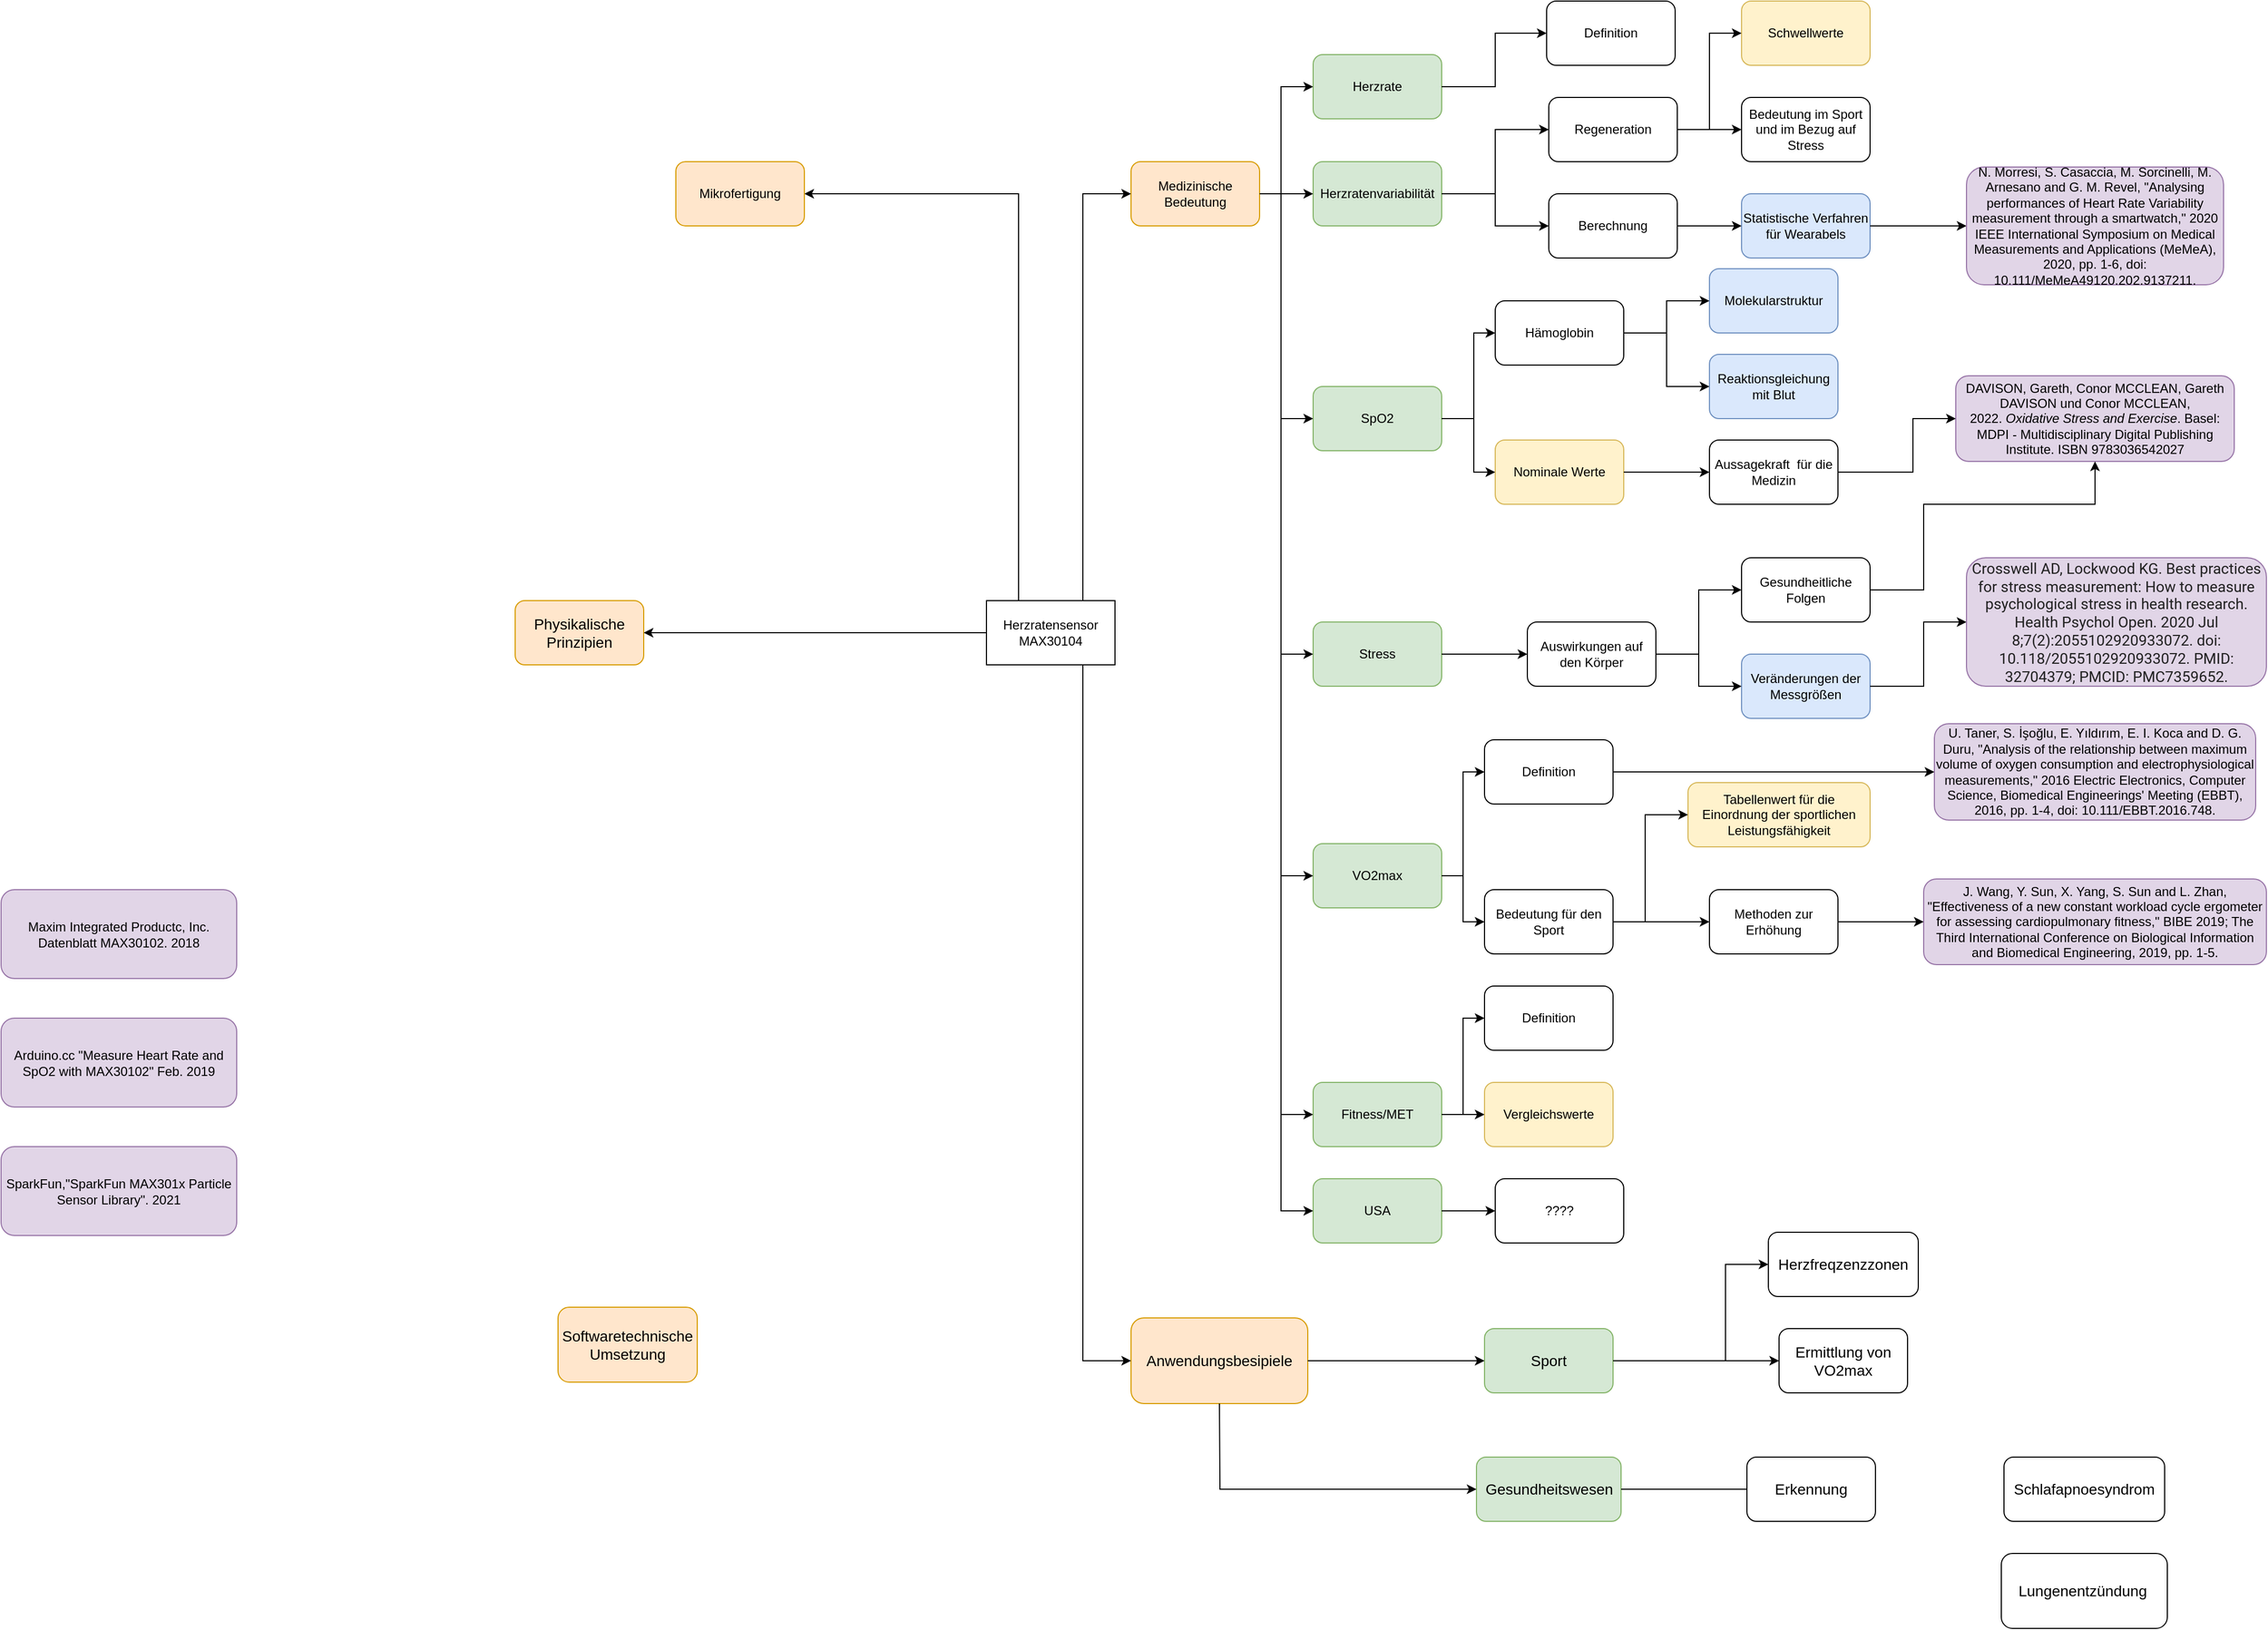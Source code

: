 <mxfile version="20.6.0" type="github">
  <diagram id="Ox3X5c6o4E4mUoxkDMP3" name="Seite-1">
    <mxGraphModel dx="1670" dy="1049" grid="1" gridSize="10" guides="1" tooltips="1" connect="1" arrows="1" fold="1" page="1" pageScale="1" pageWidth="3300" pageHeight="2339" math="0" shadow="0">
      <root>
        <mxCell id="0" />
        <mxCell id="1" parent="0" />
        <mxCell id="-sYWdjPN1BsK5IJ5CKsn-82" style="edgeStyle=orthogonalEdgeStyle;rounded=0;orthogonalLoop=1;jettySize=auto;html=1;exitX=0.25;exitY=0;exitDx=0;exitDy=0;entryX=1;entryY=0.5;entryDx=0;entryDy=0;fontSize=14;fontColor=#000000;" edge="1" parent="1" source="-sYWdjPN1BsK5IJ5CKsn-1" target="-sYWdjPN1BsK5IJ5CKsn-3">
          <mxGeometry relative="1" as="geometry" />
        </mxCell>
        <mxCell id="-sYWdjPN1BsK5IJ5CKsn-1" value="Herzratensensor&lt;br&gt;MAX30104" style="rounded=0;whiteSpace=wrap;html=1;" vertex="1" parent="1">
          <mxGeometry x="2070" y="640" width="120" height="60" as="geometry" />
        </mxCell>
        <mxCell id="-sYWdjPN1BsK5IJ5CKsn-2" value="Medizinische Bedeutung" style="rounded=1&#xa;;whiteSpace=wrap;html=1;fillColor=#ffe6cc;strokeColor=#d79b00;" vertex="1" parent="1">
          <mxGeometry x="2205" y="230" width="120" height="60" as="geometry" />
        </mxCell>
        <mxCell id="-sYWdjPN1BsK5IJ5CKsn-3" value="Mikrofertigung" style="rounded=1;whiteSpace=wrap;html=1;fillColor=#ffe6cc;strokeColor=#d79b00;" vertex="1" parent="1">
          <mxGeometry x="1780" y="230" width="120" height="60" as="geometry" />
        </mxCell>
        <mxCell id="-sYWdjPN1BsK5IJ5CKsn-5" value="" style="endArrow=classic;html=1;rounded=0;exitX=0.75;exitY=0;exitDx=0;exitDy=0;entryX=0;entryY=0.5;entryDx=0;entryDy=0;" edge="1" parent="1" source="-sYWdjPN1BsK5IJ5CKsn-1" target="-sYWdjPN1BsK5IJ5CKsn-2">
          <mxGeometry width="50" height="50" relative="1" as="geometry">
            <mxPoint x="2135" y="460" as="sourcePoint" />
            <mxPoint x="2185" y="410" as="targetPoint" />
            <Array as="points">
              <mxPoint x="2160" y="260" />
            </Array>
          </mxGeometry>
        </mxCell>
        <mxCell id="-sYWdjPN1BsK5IJ5CKsn-6" value="Herzrate" style="rounded=1;whiteSpace=wrap;html=1;fillColor=#d5e8d4;strokeColor=#82b366;" vertex="1" parent="1">
          <mxGeometry x="2375" y="130" width="120" height="60" as="geometry" />
        </mxCell>
        <mxCell id="-sYWdjPN1BsK5IJ5CKsn-7" value="Herzratenvariabilität" style="rounded=1;whiteSpace=wrap;html=1;fillColor=#d5e8d4;strokeColor=#82b366;" vertex="1" parent="1">
          <mxGeometry x="2375" y="230" width="120" height="60" as="geometry" />
        </mxCell>
        <mxCell id="-sYWdjPN1BsK5IJ5CKsn-8" value="SpO2" style="rounded=1;whiteSpace=wrap;html=1;fillColor=#d5e8d4;strokeColor=#82b366;" vertex="1" parent="1">
          <mxGeometry x="2375" y="440" width="120" height="60" as="geometry" />
        </mxCell>
        <mxCell id="-sYWdjPN1BsK5IJ5CKsn-9" value="Stress" style="rounded=1;whiteSpace=wrap;html=1;fillColor=#d5e8d4;strokeColor=#82b366;" vertex="1" parent="1">
          <mxGeometry x="2375" y="660" width="120" height="60" as="geometry" />
        </mxCell>
        <mxCell id="-sYWdjPN1BsK5IJ5CKsn-10" value="VO2max" style="rounded=1;whiteSpace=wrap;html=1;fillColor=#d5e8d4;strokeColor=#82b366;" vertex="1" parent="1">
          <mxGeometry x="2375" y="867" width="120" height="60" as="geometry" />
        </mxCell>
        <mxCell id="-sYWdjPN1BsK5IJ5CKsn-11" value="Fitness/MET" style="rounded=1;whiteSpace=wrap;html=1;fillColor=#d5e8d4;strokeColor=#82b366;" vertex="1" parent="1">
          <mxGeometry x="2375" y="1090" width="120" height="60" as="geometry" />
        </mxCell>
        <mxCell id="-sYWdjPN1BsK5IJ5CKsn-12" value="USA" style="rounded=1;whiteSpace=wrap;html=1;fillColor=#d5e8d4;strokeColor=#82b366;" vertex="1" parent="1">
          <mxGeometry x="2375" y="1180" width="120" height="60" as="geometry" />
        </mxCell>
        <mxCell id="-sYWdjPN1BsK5IJ5CKsn-13" value="Regeneration" style="rounded=1;whiteSpace=wrap;html=1;" vertex="1" parent="1">
          <mxGeometry x="2595" y="170" width="120" height="60" as="geometry" />
        </mxCell>
        <mxCell id="-sYWdjPN1BsK5IJ5CKsn-14" value="Berechnung" style="rounded=1;whiteSpace=wrap;html=1;" vertex="1" parent="1">
          <mxGeometry x="2595" y="260" width="120" height="60" as="geometry" />
        </mxCell>
        <mxCell id="-sYWdjPN1BsK5IJ5CKsn-15" value="Definition" style="rounded=1;whiteSpace=wrap;html=1;" vertex="1" parent="1">
          <mxGeometry x="2593" y="80" width="120" height="60" as="geometry" />
        </mxCell>
        <mxCell id="-sYWdjPN1BsK5IJ5CKsn-16" value="" style="endArrow=classic;html=1;rounded=0;entryX=0;entryY=0.5;entryDx=0;entryDy=0;exitX=1;exitY=0.5;exitDx=0;exitDy=0;" edge="1" parent="1" source="-sYWdjPN1BsK5IJ5CKsn-2" target="-sYWdjPN1BsK5IJ5CKsn-7">
          <mxGeometry width="50" height="50" relative="1" as="geometry">
            <mxPoint x="2085" y="330" as="sourcePoint" />
            <mxPoint x="2135" y="280" as="targetPoint" />
          </mxGeometry>
        </mxCell>
        <mxCell id="-sYWdjPN1BsK5IJ5CKsn-17" value="" style="endArrow=classic;html=1;rounded=0;entryX=0;entryY=0.5;entryDx=0;entryDy=0;" edge="1" parent="1" target="-sYWdjPN1BsK5IJ5CKsn-6">
          <mxGeometry width="50" height="50" relative="1" as="geometry">
            <mxPoint x="2345" y="260" as="sourcePoint" />
            <mxPoint x="2135" y="280" as="targetPoint" />
            <Array as="points">
              <mxPoint x="2345" y="160" />
            </Array>
          </mxGeometry>
        </mxCell>
        <mxCell id="-sYWdjPN1BsK5IJ5CKsn-18" value="" style="endArrow=classic;html=1;rounded=0;entryX=0;entryY=0.5;entryDx=0;entryDy=0;" edge="1" parent="1" target="-sYWdjPN1BsK5IJ5CKsn-8">
          <mxGeometry width="50" height="50" relative="1" as="geometry">
            <mxPoint x="2345" y="260" as="sourcePoint" />
            <mxPoint x="2135" y="280" as="targetPoint" />
            <Array as="points">
              <mxPoint x="2345" y="470" />
            </Array>
          </mxGeometry>
        </mxCell>
        <mxCell id="-sYWdjPN1BsK5IJ5CKsn-19" value="" style="endArrow=classic;html=1;rounded=0;entryX=0;entryY=0.5;entryDx=0;entryDy=0;" edge="1" parent="1" target="-sYWdjPN1BsK5IJ5CKsn-9">
          <mxGeometry width="50" height="50" relative="1" as="geometry">
            <mxPoint x="2345" y="360" as="sourcePoint" />
            <mxPoint x="2135" y="280" as="targetPoint" />
            <Array as="points">
              <mxPoint x="2345" y="690" />
            </Array>
          </mxGeometry>
        </mxCell>
        <mxCell id="-sYWdjPN1BsK5IJ5CKsn-21" value="????" style="rounded=1;whiteSpace=wrap;html=1;" vertex="1" parent="1">
          <mxGeometry x="2545" y="1180" width="120" height="60" as="geometry" />
        </mxCell>
        <mxCell id="-sYWdjPN1BsK5IJ5CKsn-22" value="" style="endArrow=classic;html=1;rounded=0;entryX=0;entryY=0.5;entryDx=0;entryDy=0;exitX=1;exitY=0.5;exitDx=0;exitDy=0;" edge="1" parent="1" source="-sYWdjPN1BsK5IJ5CKsn-12" target="-sYWdjPN1BsK5IJ5CKsn-21">
          <mxGeometry width="50" height="50" relative="1" as="geometry">
            <mxPoint x="2085" y="1030" as="sourcePoint" />
            <mxPoint x="2135" y="980" as="targetPoint" />
          </mxGeometry>
        </mxCell>
        <mxCell id="-sYWdjPN1BsK5IJ5CKsn-23" value="" style="endArrow=classic;html=1;rounded=0;entryX=0;entryY=0.5;entryDx=0;entryDy=0;" edge="1" parent="1" target="-sYWdjPN1BsK5IJ5CKsn-10">
          <mxGeometry width="50" height="50" relative="1" as="geometry">
            <mxPoint x="2345" y="690" as="sourcePoint" />
            <mxPoint x="2135" y="740" as="targetPoint" />
            <Array as="points">
              <mxPoint x="2345" y="897" />
            </Array>
          </mxGeometry>
        </mxCell>
        <mxCell id="-sYWdjPN1BsK5IJ5CKsn-24" value="" style="endArrow=classic;html=1;rounded=0;entryX=0;entryY=0.5;entryDx=0;entryDy=0;" edge="1" parent="1" target="-sYWdjPN1BsK5IJ5CKsn-11">
          <mxGeometry width="50" height="50" relative="1" as="geometry">
            <mxPoint x="2345" y="790" as="sourcePoint" />
            <mxPoint x="2135" y="740" as="targetPoint" />
            <Array as="points">
              <mxPoint x="2345" y="880" />
              <mxPoint x="2345" y="1120" />
            </Array>
          </mxGeometry>
        </mxCell>
        <mxCell id="-sYWdjPN1BsK5IJ5CKsn-25" value="" style="endArrow=classic;html=1;rounded=0;entryX=0;entryY=0.5;entryDx=0;entryDy=0;" edge="1" parent="1" target="-sYWdjPN1BsK5IJ5CKsn-12">
          <mxGeometry width="50" height="50" relative="1" as="geometry">
            <mxPoint x="2345" y="1120" as="sourcePoint" />
            <mxPoint x="2135" y="920" as="targetPoint" />
            <Array as="points">
              <mxPoint x="2345" y="1210" />
            </Array>
          </mxGeometry>
        </mxCell>
        <mxCell id="-sYWdjPN1BsK5IJ5CKsn-26" value="" style="endArrow=classic;html=1;rounded=0;entryX=0;entryY=0.5;entryDx=0;entryDy=0;" edge="1" parent="1" target="-sYWdjPN1BsK5IJ5CKsn-15">
          <mxGeometry width="50" height="50" relative="1" as="geometry">
            <mxPoint x="2495" y="160" as="sourcePoint" />
            <mxPoint x="2135" y="300" as="targetPoint" />
            <Array as="points">
              <mxPoint x="2545" y="160" />
              <mxPoint x="2545" y="110" />
            </Array>
          </mxGeometry>
        </mxCell>
        <mxCell id="-sYWdjPN1BsK5IJ5CKsn-27" value="Statistische Verfahren für Wearabels" style="rounded=1;whiteSpace=wrap;html=1;fillColor=#dae8fc;strokeColor=#6c8ebf;" vertex="1" parent="1">
          <mxGeometry x="2775" y="260" width="120" height="60" as="geometry" />
        </mxCell>
        <mxCell id="-sYWdjPN1BsK5IJ5CKsn-28" value="" style="endArrow=classic;html=1;rounded=0;exitX=1;exitY=0.5;exitDx=0;exitDy=0;entryX=0;entryY=0.5;entryDx=0;entryDy=0;" edge="1" parent="1" source="-sYWdjPN1BsK5IJ5CKsn-7" target="-sYWdjPN1BsK5IJ5CKsn-13">
          <mxGeometry width="50" height="50" relative="1" as="geometry">
            <mxPoint x="2815" y="350" as="sourcePoint" />
            <mxPoint x="2865" y="300" as="targetPoint" />
            <Array as="points">
              <mxPoint x="2545" y="260" />
              <mxPoint x="2545" y="200" />
            </Array>
          </mxGeometry>
        </mxCell>
        <mxCell id="-sYWdjPN1BsK5IJ5CKsn-29" value="" style="endArrow=classic;html=1;rounded=0;entryX=0;entryY=0.5;entryDx=0;entryDy=0;" edge="1" parent="1" target="-sYWdjPN1BsK5IJ5CKsn-14">
          <mxGeometry width="50" height="50" relative="1" as="geometry">
            <mxPoint x="2545" y="260" as="sourcePoint" />
            <mxPoint x="2865" y="300" as="targetPoint" />
            <Array as="points">
              <mxPoint x="2545" y="290" />
            </Array>
          </mxGeometry>
        </mxCell>
        <mxCell id="-sYWdjPN1BsK5IJ5CKsn-30" value="" style="endArrow=classic;html=1;rounded=0;exitX=1;exitY=0.5;exitDx=0;exitDy=0;" edge="1" parent="1" source="-sYWdjPN1BsK5IJ5CKsn-14">
          <mxGeometry width="50" height="50" relative="1" as="geometry">
            <mxPoint x="2815" y="350" as="sourcePoint" />
            <mxPoint x="2775" y="290" as="targetPoint" />
          </mxGeometry>
        </mxCell>
        <mxCell id="-sYWdjPN1BsK5IJ5CKsn-31" value="Schwellwerte" style="rounded=1;whiteSpace=wrap;html=1;fillColor=#fff2cc;strokeColor=#d6b656;" vertex="1" parent="1">
          <mxGeometry x="2775" y="80" width="120" height="60" as="geometry" />
        </mxCell>
        <mxCell id="-sYWdjPN1BsK5IJ5CKsn-32" value="Bedeutung im Sport und im Bezug auf Stress" style="rounded=1;whiteSpace=wrap;html=1;" vertex="1" parent="1">
          <mxGeometry x="2775" y="170" width="120" height="60" as="geometry" />
        </mxCell>
        <mxCell id="-sYWdjPN1BsK5IJ5CKsn-33" value="" style="endArrow=classic;html=1;rounded=0;exitX=1;exitY=0.5;exitDx=0;exitDy=0;entryX=0;entryY=0.5;entryDx=0;entryDy=0;" edge="1" parent="1" source="-sYWdjPN1BsK5IJ5CKsn-13" target="-sYWdjPN1BsK5IJ5CKsn-31">
          <mxGeometry width="50" height="50" relative="1" as="geometry">
            <mxPoint x="2815" y="350" as="sourcePoint" />
            <mxPoint x="2865" y="300" as="targetPoint" />
            <Array as="points">
              <mxPoint x="2745" y="200" />
              <mxPoint x="2745" y="110" />
            </Array>
          </mxGeometry>
        </mxCell>
        <mxCell id="-sYWdjPN1BsK5IJ5CKsn-34" value="" style="endArrow=classic;html=1;rounded=0;exitX=1;exitY=0.5;exitDx=0;exitDy=0;entryX=0;entryY=0.5;entryDx=0;entryDy=0;" edge="1" parent="1" source="-sYWdjPN1BsK5IJ5CKsn-13" target="-sYWdjPN1BsK5IJ5CKsn-32">
          <mxGeometry width="50" height="50" relative="1" as="geometry">
            <mxPoint x="2815" y="350" as="sourcePoint" />
            <mxPoint x="2865" y="300" as="targetPoint" />
          </mxGeometry>
        </mxCell>
        <mxCell id="-sYWdjPN1BsK5IJ5CKsn-35" value="Auswirkungen auf den Körper" style="rounded=1;whiteSpace=wrap;html=1;" vertex="1" parent="1">
          <mxGeometry x="2575" y="660" width="120" height="60" as="geometry" />
        </mxCell>
        <mxCell id="-sYWdjPN1BsK5IJ5CKsn-36" value="Gesundheitliche Folgen" style="rounded=1;whiteSpace=wrap;html=1;" vertex="1" parent="1">
          <mxGeometry x="2775" y="600" width="120" height="60" as="geometry" />
        </mxCell>
        <mxCell id="-sYWdjPN1BsK5IJ5CKsn-37" value="Veränderungen der Messgrößen" style="rounded=1;whiteSpace=wrap;html=1;fillColor=#dae8fc;strokeColor=#6c8ebf;" vertex="1" parent="1">
          <mxGeometry x="2775" y="690" width="120" height="60" as="geometry" />
        </mxCell>
        <mxCell id="-sYWdjPN1BsK5IJ5CKsn-38" value="" style="endArrow=classic;html=1;rounded=0;exitX=1;exitY=0.5;exitDx=0;exitDy=0;entryX=0;entryY=0.5;entryDx=0;entryDy=0;" edge="1" parent="1" source="-sYWdjPN1BsK5IJ5CKsn-9" target="-sYWdjPN1BsK5IJ5CKsn-35">
          <mxGeometry width="50" height="50" relative="1" as="geometry">
            <mxPoint x="2815" y="650" as="sourcePoint" />
            <mxPoint x="2865" y="600" as="targetPoint" />
          </mxGeometry>
        </mxCell>
        <mxCell id="-sYWdjPN1BsK5IJ5CKsn-39" value="" style="endArrow=classic;html=1;rounded=0;exitX=1;exitY=0.5;exitDx=0;exitDy=0;entryX=0;entryY=0.5;entryDx=0;entryDy=0;" edge="1" parent="1" source="-sYWdjPN1BsK5IJ5CKsn-35" target="-sYWdjPN1BsK5IJ5CKsn-36">
          <mxGeometry width="50" height="50" relative="1" as="geometry">
            <mxPoint x="2815" y="650" as="sourcePoint" />
            <mxPoint x="2865" y="600" as="targetPoint" />
            <Array as="points">
              <mxPoint x="2735" y="690" />
              <mxPoint x="2735" y="630" />
            </Array>
          </mxGeometry>
        </mxCell>
        <mxCell id="-sYWdjPN1BsK5IJ5CKsn-40" value="" style="endArrow=classic;html=1;rounded=0;entryX=0;entryY=0.5;entryDx=0;entryDy=0;" edge="1" parent="1" target="-sYWdjPN1BsK5IJ5CKsn-37">
          <mxGeometry width="50" height="50" relative="1" as="geometry">
            <mxPoint x="2695" y="690" as="sourcePoint" />
            <mxPoint x="2865" y="600" as="targetPoint" />
            <Array as="points">
              <mxPoint x="2735" y="690" />
              <mxPoint x="2735" y="720" />
            </Array>
          </mxGeometry>
        </mxCell>
        <mxCell id="-sYWdjPN1BsK5IJ5CKsn-41" value="Hämoglobin" style="rounded=1;whiteSpace=wrap;html=1;" vertex="1" parent="1">
          <mxGeometry x="2545" y="360" width="120" height="60" as="geometry" />
        </mxCell>
        <mxCell id="-sYWdjPN1BsK5IJ5CKsn-42" value="Nominale Werte" style="rounded=1;whiteSpace=wrap;html=1;fillColor=#fff2cc;strokeColor=#d6b656;" vertex="1" parent="1">
          <mxGeometry x="2545" y="490" width="120" height="60" as="geometry" />
        </mxCell>
        <mxCell id="-sYWdjPN1BsK5IJ5CKsn-43" value="Aussagekraft &amp;nbsp;für die Medizin" style="rounded=1;whiteSpace=wrap;html=1;" vertex="1" parent="1">
          <mxGeometry x="2745" y="490" width="120" height="60" as="geometry" />
        </mxCell>
        <mxCell id="-sYWdjPN1BsK5IJ5CKsn-44" value="" style="endArrow=classic;html=1;rounded=0;exitX=1;exitY=0.5;exitDx=0;exitDy=0;entryX=0;entryY=0.5;entryDx=0;entryDy=0;" edge="1" parent="1" source="-sYWdjPN1BsK5IJ5CKsn-8" target="-sYWdjPN1BsK5IJ5CKsn-42">
          <mxGeometry width="50" height="50" relative="1" as="geometry">
            <mxPoint x="2815" y="450" as="sourcePoint" />
            <mxPoint x="2865" y="400" as="targetPoint" />
            <Array as="points">
              <mxPoint x="2525" y="470" />
              <mxPoint x="2525" y="520" />
            </Array>
          </mxGeometry>
        </mxCell>
        <mxCell id="-sYWdjPN1BsK5IJ5CKsn-45" value="" style="endArrow=classic;html=1;rounded=0;entryX=0;entryY=0.5;entryDx=0;entryDy=0;exitX=1;exitY=0.5;exitDx=0;exitDy=0;" edge="1" parent="1" source="-sYWdjPN1BsK5IJ5CKsn-8" target="-sYWdjPN1BsK5IJ5CKsn-41">
          <mxGeometry width="50" height="50" relative="1" as="geometry">
            <mxPoint x="2815" y="450" as="sourcePoint" />
            <mxPoint x="2865" y="400" as="targetPoint" />
            <Array as="points">
              <mxPoint x="2525" y="470" />
              <mxPoint x="2525" y="390" />
            </Array>
          </mxGeometry>
        </mxCell>
        <mxCell id="-sYWdjPN1BsK5IJ5CKsn-46" value="Reaktionsgleichung mit Blut" style="rounded=1;whiteSpace=wrap;html=1;fillColor=#dae8fc;strokeColor=#6c8ebf;" vertex="1" parent="1">
          <mxGeometry x="2745" y="410" width="120" height="60" as="geometry" />
        </mxCell>
        <mxCell id="-sYWdjPN1BsK5IJ5CKsn-47" value="Molekularstruktur" style="rounded=1;whiteSpace=wrap;html=1;fillColor=#dae8fc;strokeColor=#6c8ebf;" vertex="1" parent="1">
          <mxGeometry x="2745" y="330" width="120" height="60" as="geometry" />
        </mxCell>
        <mxCell id="-sYWdjPN1BsK5IJ5CKsn-48" value="" style="endArrow=classic;html=1;rounded=0;exitX=1;exitY=0.5;exitDx=0;exitDy=0;entryX=0;entryY=0.5;entryDx=0;entryDy=0;" edge="1" parent="1" source="-sYWdjPN1BsK5IJ5CKsn-41" target="-sYWdjPN1BsK5IJ5CKsn-47">
          <mxGeometry width="50" height="50" relative="1" as="geometry">
            <mxPoint x="2815" y="500" as="sourcePoint" />
            <mxPoint x="2865" y="450" as="targetPoint" />
            <Array as="points">
              <mxPoint x="2705" y="390" />
              <mxPoint x="2705" y="360" />
            </Array>
          </mxGeometry>
        </mxCell>
        <mxCell id="-sYWdjPN1BsK5IJ5CKsn-49" value="" style="endArrow=classic;html=1;rounded=0;exitX=1;exitY=0.5;exitDx=0;exitDy=0;entryX=0;entryY=0.5;entryDx=0;entryDy=0;" edge="1" parent="1" source="-sYWdjPN1BsK5IJ5CKsn-41" target="-sYWdjPN1BsK5IJ5CKsn-46">
          <mxGeometry width="50" height="50" relative="1" as="geometry">
            <mxPoint x="2815" y="500" as="sourcePoint" />
            <mxPoint x="2865" y="450" as="targetPoint" />
            <Array as="points">
              <mxPoint x="2705" y="390" />
              <mxPoint x="2705" y="440" />
            </Array>
          </mxGeometry>
        </mxCell>
        <mxCell id="-sYWdjPN1BsK5IJ5CKsn-50" value="" style="endArrow=classic;html=1;rounded=0;exitX=1;exitY=0.5;exitDx=0;exitDy=0;entryX=0;entryY=0.5;entryDx=0;entryDy=0;" edge="1" parent="1" source="-sYWdjPN1BsK5IJ5CKsn-42" target="-sYWdjPN1BsK5IJ5CKsn-43">
          <mxGeometry width="50" height="50" relative="1" as="geometry">
            <mxPoint x="2815" y="500" as="sourcePoint" />
            <mxPoint x="2865" y="450" as="targetPoint" />
          </mxGeometry>
        </mxCell>
        <mxCell id="-sYWdjPN1BsK5IJ5CKsn-51" value="Definition" style="rounded=1;whiteSpace=wrap;html=1;" vertex="1" parent="1">
          <mxGeometry x="2535" y="770" width="120" height="60" as="geometry" />
        </mxCell>
        <mxCell id="-sYWdjPN1BsK5IJ5CKsn-52" value="Bedeutung für den Sport" style="rounded=1;whiteSpace=wrap;html=1;" vertex="1" parent="1">
          <mxGeometry x="2535" y="910" width="120" height="60" as="geometry" />
        </mxCell>
        <mxCell id="-sYWdjPN1BsK5IJ5CKsn-53" value="Tabellenwert für die Einordnung der sportlichen Leistungsfähigkeit" style="rounded=1;whiteSpace=wrap;html=1;fillColor=#fff2cc;strokeColor=#d6b656;" vertex="1" parent="1">
          <mxGeometry x="2725" y="810" width="170" height="60" as="geometry" />
        </mxCell>
        <mxCell id="-sYWdjPN1BsK5IJ5CKsn-54" value="Methoden zur Erhöhung" style="rounded=1;whiteSpace=wrap;html=1;" vertex="1" parent="1">
          <mxGeometry x="2745" y="910" width="120" height="60" as="geometry" />
        </mxCell>
        <mxCell id="-sYWdjPN1BsK5IJ5CKsn-55" value="" style="endArrow=classic;html=1;rounded=0;exitX=1;exitY=0.5;exitDx=0;exitDy=0;entryX=0;entryY=0.5;entryDx=0;entryDy=0;" edge="1" parent="1" source="-sYWdjPN1BsK5IJ5CKsn-52" target="-sYWdjPN1BsK5IJ5CKsn-54">
          <mxGeometry width="50" height="50" relative="1" as="geometry">
            <mxPoint x="2815" y="920" as="sourcePoint" />
            <mxPoint x="2865" y="870" as="targetPoint" />
          </mxGeometry>
        </mxCell>
        <mxCell id="-sYWdjPN1BsK5IJ5CKsn-56" value="" style="endArrow=classic;html=1;rounded=0;entryX=0;entryY=0.5;entryDx=0;entryDy=0;exitX=1;exitY=0.5;exitDx=0;exitDy=0;" edge="1" parent="1" source="-sYWdjPN1BsK5IJ5CKsn-52" target="-sYWdjPN1BsK5IJ5CKsn-53">
          <mxGeometry width="50" height="50" relative="1" as="geometry">
            <mxPoint x="2815" y="920" as="sourcePoint" />
            <mxPoint x="2865" y="870" as="targetPoint" />
            <Array as="points">
              <mxPoint x="2685" y="940" />
              <mxPoint x="2685" y="840" />
            </Array>
          </mxGeometry>
        </mxCell>
        <mxCell id="-sYWdjPN1BsK5IJ5CKsn-57" value="" style="endArrow=classic;html=1;rounded=0;entryX=0;entryY=0.5;entryDx=0;entryDy=0;exitX=1;exitY=0.5;exitDx=0;exitDy=0;" edge="1" parent="1" source="-sYWdjPN1BsK5IJ5CKsn-10" target="-sYWdjPN1BsK5IJ5CKsn-51">
          <mxGeometry width="50" height="50" relative="1" as="geometry">
            <mxPoint x="2815" y="920" as="sourcePoint" />
            <mxPoint x="2865" y="870" as="targetPoint" />
            <Array as="points">
              <mxPoint x="2515" y="897" />
              <mxPoint x="2515" y="800" />
            </Array>
          </mxGeometry>
        </mxCell>
        <mxCell id="-sYWdjPN1BsK5IJ5CKsn-58" value="" style="endArrow=classic;html=1;rounded=0;exitX=1;exitY=0.5;exitDx=0;exitDy=0;entryX=0;entryY=0.5;entryDx=0;entryDy=0;" edge="1" parent="1" source="-sYWdjPN1BsK5IJ5CKsn-10" target="-sYWdjPN1BsK5IJ5CKsn-52">
          <mxGeometry width="50" height="50" relative="1" as="geometry">
            <mxPoint x="2495" y="900" as="sourcePoint" />
            <mxPoint x="2865" y="870" as="targetPoint" />
            <Array as="points">
              <mxPoint x="2515" y="897" />
              <mxPoint x="2515" y="940" />
            </Array>
          </mxGeometry>
        </mxCell>
        <mxCell id="-sYWdjPN1BsK5IJ5CKsn-59" value="Vergleichswerte" style="rounded=1;whiteSpace=wrap;html=1;fillColor=#fff2cc;strokeColor=#d6b656;" vertex="1" parent="1">
          <mxGeometry x="2535" y="1090" width="120" height="60" as="geometry" />
        </mxCell>
        <mxCell id="-sYWdjPN1BsK5IJ5CKsn-60" value="Definition" style="rounded=1;whiteSpace=wrap;html=1;" vertex="1" parent="1">
          <mxGeometry x="2535" y="1000" width="120" height="60" as="geometry" />
        </mxCell>
        <mxCell id="-sYWdjPN1BsK5IJ5CKsn-61" value="" style="endArrow=classic;html=1;rounded=0;entryX=0;entryY=0.5;entryDx=0;entryDy=0;exitX=1;exitY=0.5;exitDx=0;exitDy=0;" edge="1" parent="1" source="-sYWdjPN1BsK5IJ5CKsn-11" target="-sYWdjPN1BsK5IJ5CKsn-59">
          <mxGeometry width="50" height="50" relative="1" as="geometry">
            <mxPoint x="2815" y="1090" as="sourcePoint" />
            <mxPoint x="2865" y="1040" as="targetPoint" />
          </mxGeometry>
        </mxCell>
        <mxCell id="-sYWdjPN1BsK5IJ5CKsn-62" value="" style="endArrow=classic;html=1;rounded=0;entryX=0;entryY=0.5;entryDx=0;entryDy=0;" edge="1" parent="1" target="-sYWdjPN1BsK5IJ5CKsn-60">
          <mxGeometry width="50" height="50" relative="1" as="geometry">
            <mxPoint x="2495" y="1120" as="sourcePoint" />
            <mxPoint x="2865" y="1040" as="targetPoint" />
            <Array as="points">
              <mxPoint x="2515" y="1120" />
              <mxPoint x="2515" y="1030" />
            </Array>
          </mxGeometry>
        </mxCell>
        <mxCell id="-sYWdjPN1BsK5IJ5CKsn-63" value="U. Taner, S. İşoğlu, E. Yıldırım, E. I. Koca and D. G. Duru, &quot;Analysis of the relationship between maximum volume of oxygen consumption and electrophysiological measurements,&quot; 2016 Electric Electronics, Computer Science, Biomedical Engineerings&#39; Meeting (EBBT), 2016, pp. 1-4, doi: 10.111/EBBT.2016.748." style="rounded=1;whiteSpace=wrap;html=1;fillColor=#e1d5e7;strokeColor=#9673a6;" vertex="1" parent="1">
          <mxGeometry x="2955" y="755" width="300" height="90" as="geometry" />
        </mxCell>
        <mxCell id="-sYWdjPN1BsK5IJ5CKsn-64" value="" style="endArrow=classic;html=1;rounded=0;entryX=0;entryY=0.5;entryDx=0;entryDy=0;exitX=1;exitY=0.5;exitDx=0;exitDy=0;" edge="1" parent="1" source="-sYWdjPN1BsK5IJ5CKsn-51" target="-sYWdjPN1BsK5IJ5CKsn-63">
          <mxGeometry width="50" height="50" relative="1" as="geometry">
            <mxPoint x="2765" y="940" as="sourcePoint" />
            <mxPoint x="2815" y="890" as="targetPoint" />
          </mxGeometry>
        </mxCell>
        <mxCell id="-sYWdjPN1BsK5IJ5CKsn-65" value="J. Wang, Y. Sun, X. Yang, S. Sun and L. Zhan, &quot;Effectiveness of a new constant workload cycle ergometer for assessing cardiopulmonary fitness,&quot; BIBE 2019; The Third International Conference on Biological Information and Biomedical Engineering, 2019, pp. 1-5." style="rounded=1;whiteSpace=wrap;html=1;fillColor=#e1d5e7;strokeColor=#9673a6;" vertex="1" parent="1">
          <mxGeometry x="2945" y="900" width="320" height="80" as="geometry" />
        </mxCell>
        <mxCell id="-sYWdjPN1BsK5IJ5CKsn-66" value="" style="endArrow=classic;html=1;rounded=0;entryX=0;entryY=0.5;entryDx=0;entryDy=0;" edge="1" parent="1" target="-sYWdjPN1BsK5IJ5CKsn-65">
          <mxGeometry width="50" height="50" relative="1" as="geometry">
            <mxPoint x="2865" y="940" as="sourcePoint" />
            <mxPoint x="2815" y="890" as="targetPoint" />
          </mxGeometry>
        </mxCell>
        <mxCell id="-sYWdjPN1BsK5IJ5CKsn-67" value="" style="endArrow=classic;html=1;rounded=0;exitX=1;exitY=0.5;exitDx=0;exitDy=0;entryX=0;entryY=0.5;entryDx=0;entryDy=0;" edge="1" parent="1" source="-sYWdjPN1BsK5IJ5CKsn-27" target="-sYWdjPN1BsK5IJ5CKsn-68">
          <mxGeometry width="50" height="50" relative="1" as="geometry">
            <mxPoint x="2765" y="350" as="sourcePoint" />
            <mxPoint x="2995" y="280" as="targetPoint" />
          </mxGeometry>
        </mxCell>
        <mxCell id="-sYWdjPN1BsK5IJ5CKsn-68" value="N. Morresi, S. Casaccia, M. Sorcinelli, M. Arnesano and G. M. Revel, &quot;Analysing performances of Heart Rate Variability measurement through a smartwatch,&quot; 2020 IEEE International Symposium on Medical Measurements and Applications (MeMeA), 2020, pp. 1-6, doi: 10.111/MeMeA49120.202.9137211." style="rounded=1;whiteSpace=wrap;html=1;fillColor=#e1d5e7;strokeColor=#9673a6;" vertex="1" parent="1">
          <mxGeometry x="2985" y="235" width="240" height="110" as="geometry" />
        </mxCell>
        <mxCell id="-sYWdjPN1BsK5IJ5CKsn-69" value="&lt;font style=&quot;font-size: 12px;&quot;&gt;&lt;span style=&quot;caret-color: rgb(33, 37, 41); font-family: myriad-pro-semi-condensed, Arial, Helvetica, sans-serif; text-align: left;&quot;&gt;DAVISON, Gareth, Conor MCCLEAN, Gareth DAVISON und Conor MCCLEAN, 2022.&amp;nbsp;&lt;/span&gt;&lt;em style=&quot;box-sizing: border-box; caret-color: rgb(33, 37, 41); font-family: myriad-pro-semi-condensed, Arial, Helvetica, sans-serif; text-align: left;&quot;&gt;Oxidative Stress and Exercise&lt;/em&gt;&lt;span style=&quot;caret-color: rgb(33, 37, 41); font-family: myriad-pro-semi-condensed, Arial, Helvetica, sans-serif; text-align: left;&quot;&gt;. Basel: MDPI - Multidisciplinary Digital Publishing Institute. ISBN&amp;nbsp;9783036542027&lt;/span&gt;&lt;/font&gt;" style="rounded=1;whiteSpace=wrap;html=1;fillColor=#e1d5e7;strokeColor=#9673a6;labelBackgroundColor=none;" vertex="1" parent="1">
          <mxGeometry x="2975" y="430" width="260" height="80" as="geometry" />
        </mxCell>
        <mxCell id="-sYWdjPN1BsK5IJ5CKsn-70" value="" style="endArrow=classic;html=1;rounded=0;fontSize=12;entryX=0;entryY=0.5;entryDx=0;entryDy=0;exitX=1;exitY=0.5;exitDx=0;exitDy=0;" edge="1" parent="1" source="-sYWdjPN1BsK5IJ5CKsn-43" target="-sYWdjPN1BsK5IJ5CKsn-69">
          <mxGeometry width="50" height="50" relative="1" as="geometry">
            <mxPoint x="2765" y="430" as="sourcePoint" />
            <mxPoint x="2815" y="380" as="targetPoint" />
            <Array as="points">
              <mxPoint x="2935" y="520" />
              <mxPoint x="2935" y="470" />
            </Array>
          </mxGeometry>
        </mxCell>
        <mxCell id="-sYWdjPN1BsK5IJ5CKsn-71" value="" style="endArrow=classic;html=1;rounded=0;fontSize=12;entryX=0.5;entryY=1;entryDx=0;entryDy=0;exitX=1;exitY=0.5;exitDx=0;exitDy=0;" edge="1" parent="1" source="-sYWdjPN1BsK5IJ5CKsn-36" target="-sYWdjPN1BsK5IJ5CKsn-69">
          <mxGeometry width="50" height="50" relative="1" as="geometry">
            <mxPoint x="2765" y="490" as="sourcePoint" />
            <mxPoint x="2815" y="440" as="targetPoint" />
            <Array as="points">
              <mxPoint x="2945" y="630" />
              <mxPoint x="2945" y="550" />
              <mxPoint x="3105" y="550" />
            </Array>
          </mxGeometry>
        </mxCell>
        <mxCell id="-sYWdjPN1BsK5IJ5CKsn-72" value="" style="endArrow=classic;html=1;rounded=0;fontSize=12;fontColor=#000000;exitX=1;exitY=0.5;exitDx=0;exitDy=0;entryX=0;entryY=0.5;entryDx=0;entryDy=0;" edge="1" parent="1" source="-sYWdjPN1BsK5IJ5CKsn-37" target="-sYWdjPN1BsK5IJ5CKsn-73">
          <mxGeometry width="50" height="50" relative="1" as="geometry">
            <mxPoint x="2765" y="800" as="sourcePoint" />
            <mxPoint x="3045" y="720" as="targetPoint" />
            <Array as="points">
              <mxPoint x="2945" y="720" />
              <mxPoint x="2945" y="660" />
            </Array>
          </mxGeometry>
        </mxCell>
        <mxCell id="-sYWdjPN1BsK5IJ5CKsn-73" value="&lt;span style=&quot;text-align: start; caret-color: rgb(33, 33, 33); color: rgb(33, 33, 33); font-family: Roboto, &amp;quot;Helvetica Neue&amp;quot;, Arial, Tahoma; font-size: 14px;&quot;&gt;Crosswell AD, Lockwood KG. Best practices for stress measurement: How to measure psychological stress in health research. Health Psychol Open. 2020 Jul 8;7(2):2055102920933072. doi: 10.118/2055102920933072. PMID: 32704379; PMCID: PMC7359652.&lt;/span&gt;" style="rounded=1;whiteSpace=wrap;html=1;fontSize=14;fillColor=#e1d5e7;strokeColor=#9673a6;labelBackgroundColor=none;" vertex="1" parent="1">
          <mxGeometry x="2985" y="600" width="280" height="120" as="geometry" />
        </mxCell>
        <mxCell id="-sYWdjPN1BsK5IJ5CKsn-74" value="Anwendungsbesipiele" style="rounded=1;whiteSpace=wrap;html=1;labelBackgroundColor=none;fontSize=14;fillColor=#ffe6cc;strokeColor=#d79b00;" vertex="1" parent="1">
          <mxGeometry x="2205" y="1310" width="165" height="80" as="geometry" />
        </mxCell>
        <mxCell id="-sYWdjPN1BsK5IJ5CKsn-77" value="" style="endArrow=classic;html=1;rounded=0;fontSize=14;fontColor=#000000;entryX=0;entryY=0.5;entryDx=0;entryDy=0;exitX=0.75;exitY=1;exitDx=0;exitDy=0;" edge="1" parent="1" source="-sYWdjPN1BsK5IJ5CKsn-1" target="-sYWdjPN1BsK5IJ5CKsn-74">
          <mxGeometry width="50" height="50" relative="1" as="geometry">
            <mxPoint x="1970" y="1010" as="sourcePoint" />
            <mxPoint x="2020" y="960" as="targetPoint" />
            <Array as="points">
              <mxPoint x="2160" y="1350" />
            </Array>
          </mxGeometry>
        </mxCell>
        <mxCell id="-sYWdjPN1BsK5IJ5CKsn-78" value="Physikalische Prinzipien" style="rounded=1;whiteSpace=wrap;html=1;labelBackgroundColor=none;fontSize=14;fillColor=#ffe6cc;strokeColor=#d79b00;" vertex="1" parent="1">
          <mxGeometry x="1630" y="640" width="120" height="60" as="geometry" />
        </mxCell>
        <mxCell id="-sYWdjPN1BsK5IJ5CKsn-79" value="Softwaretechnische&lt;br&gt;Umsetzung" style="rounded=1;whiteSpace=wrap;html=1;labelBackgroundColor=none;fontSize=14;fillColor=#ffe6cc;strokeColor=#d79b00;" vertex="1" parent="1">
          <mxGeometry x="1670" y="1300" width="130" height="70" as="geometry" />
        </mxCell>
        <mxCell id="-sYWdjPN1BsK5IJ5CKsn-83" value="" style="endArrow=classic;html=1;rounded=0;fontSize=14;fontColor=#000000;entryX=1;entryY=0.5;entryDx=0;entryDy=0;exitX=0;exitY=0.5;exitDx=0;exitDy=0;" edge="1" parent="1" source="-sYWdjPN1BsK5IJ5CKsn-1" target="-sYWdjPN1BsK5IJ5CKsn-78">
          <mxGeometry width="50" height="50" relative="1" as="geometry">
            <mxPoint x="2410" y="980" as="sourcePoint" />
            <mxPoint x="2460" y="930" as="targetPoint" />
          </mxGeometry>
        </mxCell>
        <mxCell id="DmaP0IcwDJtdefpeu606-1" value="Maxim Integrated Productc, Inc. Datenblatt MAX30102. 2018 " style="rounded=1;whiteSpace=wrap;html=1;fillColor=#e1d5e7;strokeColor=#9673a6;labelBackgroundColor=none;" vertex="1" parent="1">
          <mxGeometry x="1150" y="910" width="220" height="83" as="geometry" />
        </mxCell>
        <mxCell id="-sYWdjPN1BsK5IJ5CKsn-84" value="Sport" style="rounded=1;whiteSpace=wrap;html=1;labelBackgroundColor=none;fontSize=14;fillColor=#d5e8d4;strokeColor=#82b366;" vertex="1" parent="1">
          <mxGeometry x="2535" y="1320" width="120" height="60" as="geometry" />
        </mxCell>
        <mxCell id="DmaP0IcwDJtdefpeu606-2" value="SparkFun,&quot;SparkFun MAX301x Particle Sensor Library&quot;. 2021" style="rounded=1;whiteSpace=wrap;html=1;fillColor=#e1d5e7;strokeColor=#9673a6;labelBackgroundColor=none;" vertex="1" parent="1">
          <mxGeometry x="1150" y="1150" width="220" height="83" as="geometry" />
        </mxCell>
        <mxCell id="-sYWdjPN1BsK5IJ5CKsn-85" value="Gesundheitswesen" style="rounded=1;whiteSpace=wrap;html=1;labelBackgroundColor=none;fontSize=14;fillColor=#d5e8d4;strokeColor=#82b366;" vertex="1" parent="1">
          <mxGeometry x="2527.5" y="1440" width="135" height="60" as="geometry" />
        </mxCell>
        <mxCell id="-sYWdjPN1BsK5IJ5CKsn-86" value="" style="endArrow=classic;html=1;rounded=0;fontSize=14;fontColor=#000000;entryX=0;entryY=0.5;entryDx=0;entryDy=0;exitX=0.5;exitY=1;exitDx=0;exitDy=0;" edge="1" parent="1" source="-sYWdjPN1BsK5IJ5CKsn-74" target="-sYWdjPN1BsK5IJ5CKsn-85">
          <mxGeometry width="50" height="50" relative="1" as="geometry">
            <mxPoint x="2110" y="1130" as="sourcePoint" />
            <mxPoint x="2160" y="1080" as="targetPoint" />
            <Array as="points">
              <mxPoint x="2288" y="1470" />
            </Array>
          </mxGeometry>
        </mxCell>
        <mxCell id="DmaP0IcwDJtdefpeu606-3" value="Arduino.cc &quot;Measure Heart Rate and SpO2 with MAX30102&quot; Feb. 2019" style="rounded=1;whiteSpace=wrap;html=1;fillColor=#e1d5e7;strokeColor=#9673a6;labelBackgroundColor=none;" vertex="1" parent="1">
          <mxGeometry x="1150" y="1030" width="220" height="83" as="geometry" />
        </mxCell>
        <mxCell id="-sYWdjPN1BsK5IJ5CKsn-87" value="" style="endArrow=classic;html=1;rounded=0;fontSize=14;fontColor=#000000;exitX=1;exitY=0.5;exitDx=0;exitDy=0;entryX=0;entryY=0.5;entryDx=0;entryDy=0;" edge="1" parent="1" source="-sYWdjPN1BsK5IJ5CKsn-84" target="-sYWdjPN1BsK5IJ5CKsn-88">
          <mxGeometry width="50" height="50" relative="1" as="geometry">
            <mxPoint x="2745" y="1360" as="sourcePoint" />
            <mxPoint x="2725" y="1340" as="targetPoint" />
            <Array as="points">
              <mxPoint x="2760" y="1350" />
              <mxPoint x="2760" y="1260" />
            </Array>
          </mxGeometry>
        </mxCell>
        <mxCell id="-sYWdjPN1BsK5IJ5CKsn-88" value="Herzfreqzenzzonen" style="rounded=1;whiteSpace=wrap;html=1;labelBackgroundColor=none;fontSize=14;fontColor=#000000;" vertex="1" parent="1">
          <mxGeometry x="2800" y="1230" width="140" height="60" as="geometry" />
        </mxCell>
        <mxCell id="-sYWdjPN1BsK5IJ5CKsn-89" value="Ermittlung von VO2max" style="rounded=1;whiteSpace=wrap;html=1;labelBackgroundColor=none;fontSize=14;fontColor=#000000;" vertex="1" parent="1">
          <mxGeometry x="2810" y="1320" width="120" height="60" as="geometry" />
        </mxCell>
        <mxCell id="-sYWdjPN1BsK5IJ5CKsn-90" value="" style="endArrow=classic;html=1;rounded=0;fontSize=14;fontColor=#000000;entryX=0;entryY=0.5;entryDx=0;entryDy=0;exitX=1;exitY=0.5;exitDx=0;exitDy=0;" edge="1" parent="1" source="-sYWdjPN1BsK5IJ5CKsn-84" target="-sYWdjPN1BsK5IJ5CKsn-89">
          <mxGeometry width="50" height="50" relative="1" as="geometry">
            <mxPoint x="2480" y="1050" as="sourcePoint" />
            <mxPoint x="2530" y="1000" as="targetPoint" />
          </mxGeometry>
        </mxCell>
        <mxCell id="-sYWdjPN1BsK5IJ5CKsn-91" value="" style="endArrow=classic;html=1;rounded=0;fontSize=14;fontColor=#000000;exitX=1;exitY=0.5;exitDx=0;exitDy=0;" edge="1" parent="1" source="-sYWdjPN1BsK5IJ5CKsn-85">
          <mxGeometry width="50" height="50" relative="1" as="geometry">
            <mxPoint x="2480" y="1200" as="sourcePoint" />
            <mxPoint x="2790" y="1470" as="targetPoint" />
          </mxGeometry>
        </mxCell>
        <mxCell id="-sYWdjPN1BsK5IJ5CKsn-93" value="Erkennung" style="rounded=1;whiteSpace=wrap;html=1;labelBackgroundColor=none;fontSize=14;fontColor=#000000;" vertex="1" parent="1">
          <mxGeometry x="2780" y="1440" width="120" height="60" as="geometry" />
        </mxCell>
        <mxCell id="-sYWdjPN1BsK5IJ5CKsn-94" value="Schlafapnoesyndrom" style="rounded=1;whiteSpace=wrap;html=1;labelBackgroundColor=none;fontSize=14;fontColor=#000000;" vertex="1" parent="1">
          <mxGeometry x="3020" y="1440" width="150" height="60" as="geometry" />
        </mxCell>
        <mxCell id="-sYWdjPN1BsK5IJ5CKsn-95" value="Lungenentzündung&lt;span style=&quot;white-space: pre;&quot;&gt;	&lt;/span&gt;" style="rounded=1;whiteSpace=wrap;html=1;labelBackgroundColor=none;fontSize=14;fontColor=#000000;" vertex="1" parent="1">
          <mxGeometry x="3017.5" y="1530" width="155" height="70" as="geometry" />
        </mxCell>
        <mxCell id="-sYWdjPN1BsK5IJ5CKsn-96" value="" style="endArrow=classic;html=1;rounded=0;fontSize=14;fontColor=#000000;entryX=0;entryY=0.5;entryDx=0;entryDy=0;exitX=1;exitY=0.5;exitDx=0;exitDy=0;" edge="1" parent="1" source="-sYWdjPN1BsK5IJ5CKsn-74" target="-sYWdjPN1BsK5IJ5CKsn-84">
          <mxGeometry width="50" height="50" relative="1" as="geometry">
            <mxPoint x="2410" y="1090" as="sourcePoint" />
            <mxPoint x="2460" y="1040" as="targetPoint" />
          </mxGeometry>
        </mxCell>
      </root>
    </mxGraphModel>
  </diagram>
</mxfile>
